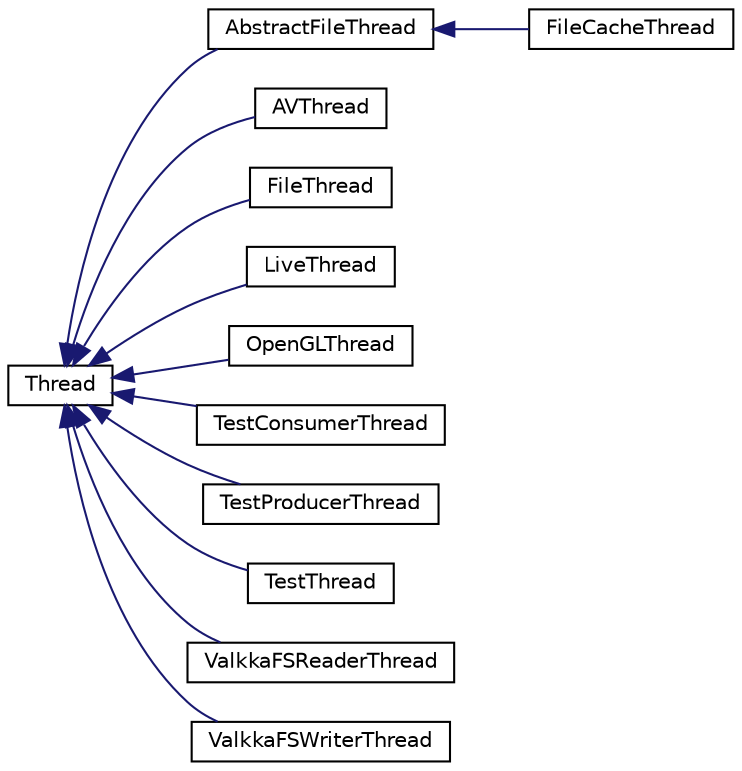 digraph "Graphical Class Hierarchy"
{
  edge [fontname="Helvetica",fontsize="10",labelfontname="Helvetica",labelfontsize="10"];
  node [fontname="Helvetica",fontsize="10",shape=record];
  rankdir="LR";
  Node0 [label="Thread",height=0.2,width=0.4,color="black", fillcolor="white", style="filled",URL="$classThread.html",tooltip="A class for multithreading with a signaling system. "];
  Node0 -> Node1 [dir="back",color="midnightblue",fontsize="10",style="solid",fontname="Helvetica"];
  Node1 [label="AbstractFileThread",height=0.2,width=0.4,color="black", fillcolor="white", style="filled",URL="$classAbstractFileThread.html",tooltip="This class uses AbstractFileStream(s) "];
  Node1 -> Node2 [dir="back",color="midnightblue",fontsize="10",style="solid",fontname="Helvetica"];
  Node2 [label="FileCacheThread",height=0.2,width=0.4,color="black", fillcolor="white", style="filled",URL="$classFileCacheThread.html"];
  Node0 -> Node3 [dir="back",color="midnightblue",fontsize="10",style="solid",fontname="Helvetica"];
  Node3 [label="AVThread",height=0.2,width=0.4,color="black", fillcolor="white", style="filled",URL="$classAVThread.html",tooltip="A thread consuming frames and feeding them to various encoders. "];
  Node0 -> Node4 [dir="back",color="midnightblue",fontsize="10",style="solid",fontname="Helvetica"];
  Node4 [label="FileThread",height=0.2,width=0.4,color="black", fillcolor="white", style="filled",URL="$classFileThread.html",tooltip="This class in analogous to LiveThread, but it handles files instead of live streams. "];
  Node0 -> Node5 [dir="back",color="midnightblue",fontsize="10",style="solid",fontname="Helvetica"];
  Node5 [label="LiveThread",height=0.2,width=0.4,color="black", fillcolor="white", style="filled",URL="$classLiveThread.html",tooltip="Live555, running in a separate thread. "];
  Node0 -> Node6 [dir="back",color="midnightblue",fontsize="10",style="solid",fontname="Helvetica"];
  Node6 [label="OpenGLThread",height=0.2,width=0.4,color="black", fillcolor="white", style="filled",URL="$classOpenGLThread.html",tooltip="This class does a lot of things: "];
  Node0 -> Node7 [dir="back",color="midnightblue",fontsize="10",style="solid",fontname="Helvetica"];
  Node7 [label="TestConsumerThread",height=0.2,width=0.4,color="black", fillcolor="white", style="filled",URL="$classTestConsumerThread.html",tooltip="A demo thread for testing the producer/consumer module for fifos. "];
  Node0 -> Node8 [dir="back",color="midnightblue",fontsize="10",style="solid",fontname="Helvetica"];
  Node8 [label="TestProducerThread",height=0.2,width=0.4,color="black", fillcolor="white", style="filled",URL="$classTestProducerThread.html",tooltip="A demo thread for testing the producer/consumer module for fifos. "];
  Node0 -> Node9 [dir="back",color="midnightblue",fontsize="10",style="solid",fontname="Helvetica"];
  Node9 [label="TestThread",height=0.2,width=0.4,color="black", fillcolor="white", style="filled",URL="$classTestThread.html"];
  Node0 -> Node10 [dir="back",color="midnightblue",fontsize="10",style="solid",fontname="Helvetica"];
  Node10 [label="ValkkaFSReaderThread",height=0.2,width=0.4,color="black", fillcolor="white", style="filled",URL="$classValkkaFSReaderThread.html"];
  Node0 -> Node11 [dir="back",color="midnightblue",fontsize="10",style="solid",fontname="Helvetica"];
  Node11 [label="ValkkaFSWriterThread",height=0.2,width=0.4,color="black", fillcolor="white", style="filled",URL="$classValkkaFSWriterThread.html"];
}
